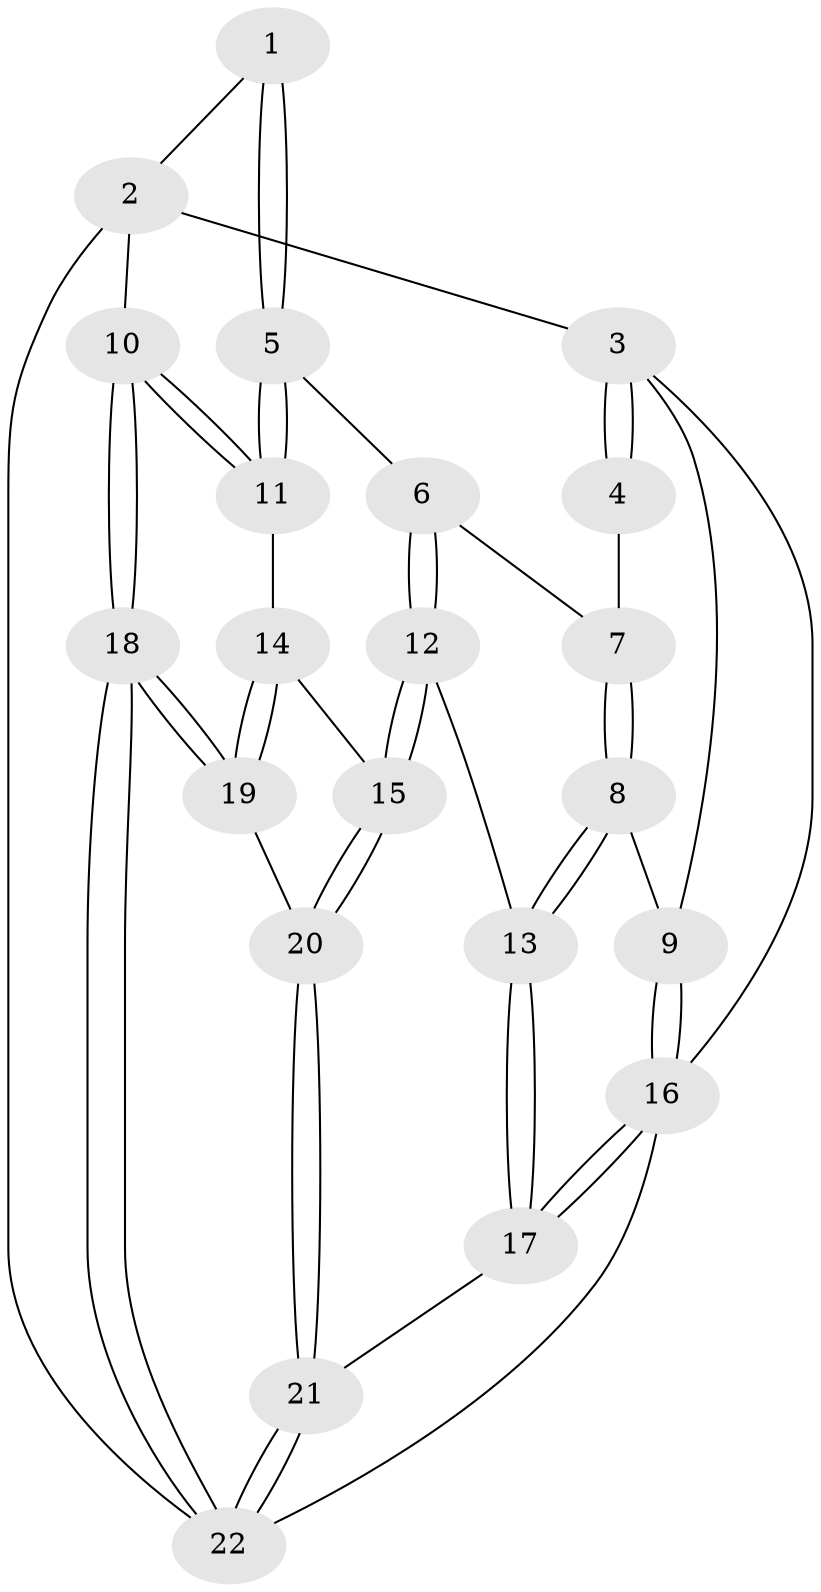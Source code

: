 // Generated by graph-tools (version 1.1) at 2025/46/02/15/25 05:46:28]
// undirected, 22 vertices, 52 edges
graph export_dot {
graph [start="1"]
  node [color=gray90,style=filled];
  1 [pos="+0.8647428371792234+0"];
  2 [pos="+1+0"];
  3 [pos="+0+0"];
  4 [pos="+0.4213927271816896+0"];
  5 [pos="+0.7731913992793726+0.20319654403860468"];
  6 [pos="+0.5284202027000653+0.22340507639700444"];
  7 [pos="+0.46542015711597307+0.14800662870641904"];
  8 [pos="+0.13957603667489313+0.26713538254196173"];
  9 [pos="+0+0"];
  10 [pos="+1+0.44017671362348043"];
  11 [pos="+0.8372483721595486+0.29695310011225257"];
  12 [pos="+0.45392932033719124+0.4745634923501624"];
  13 [pos="+0.18652993277596563+0.3768135047282398"];
  14 [pos="+0.7547334154049853+0.4040312081520654"];
  15 [pos="+0.48693883386084247+0.5438251365126083"];
  16 [pos="+0+1"];
  17 [pos="+0+1"];
  18 [pos="+1+0.846062146463679"];
  19 [pos="+0.7859848251141314+0.6462972586079652"];
  20 [pos="+0.493863830220963+0.6236935743369022"];
  21 [pos="+0.4055385453867081+0.8118558276552353"];
  22 [pos="+1+1"];
  1 -- 2;
  1 -- 5;
  1 -- 5;
  2 -- 3;
  2 -- 10;
  2 -- 22;
  3 -- 4;
  3 -- 4;
  3 -- 9;
  3 -- 16;
  4 -- 7;
  5 -- 6;
  5 -- 11;
  5 -- 11;
  6 -- 7;
  6 -- 12;
  6 -- 12;
  7 -- 8;
  7 -- 8;
  8 -- 9;
  8 -- 13;
  8 -- 13;
  9 -- 16;
  9 -- 16;
  10 -- 11;
  10 -- 11;
  10 -- 18;
  10 -- 18;
  11 -- 14;
  12 -- 13;
  12 -- 15;
  12 -- 15;
  13 -- 17;
  13 -- 17;
  14 -- 15;
  14 -- 19;
  14 -- 19;
  15 -- 20;
  15 -- 20;
  16 -- 17;
  16 -- 17;
  16 -- 22;
  17 -- 21;
  18 -- 19;
  18 -- 19;
  18 -- 22;
  18 -- 22;
  19 -- 20;
  20 -- 21;
  20 -- 21;
  21 -- 22;
  21 -- 22;
}
